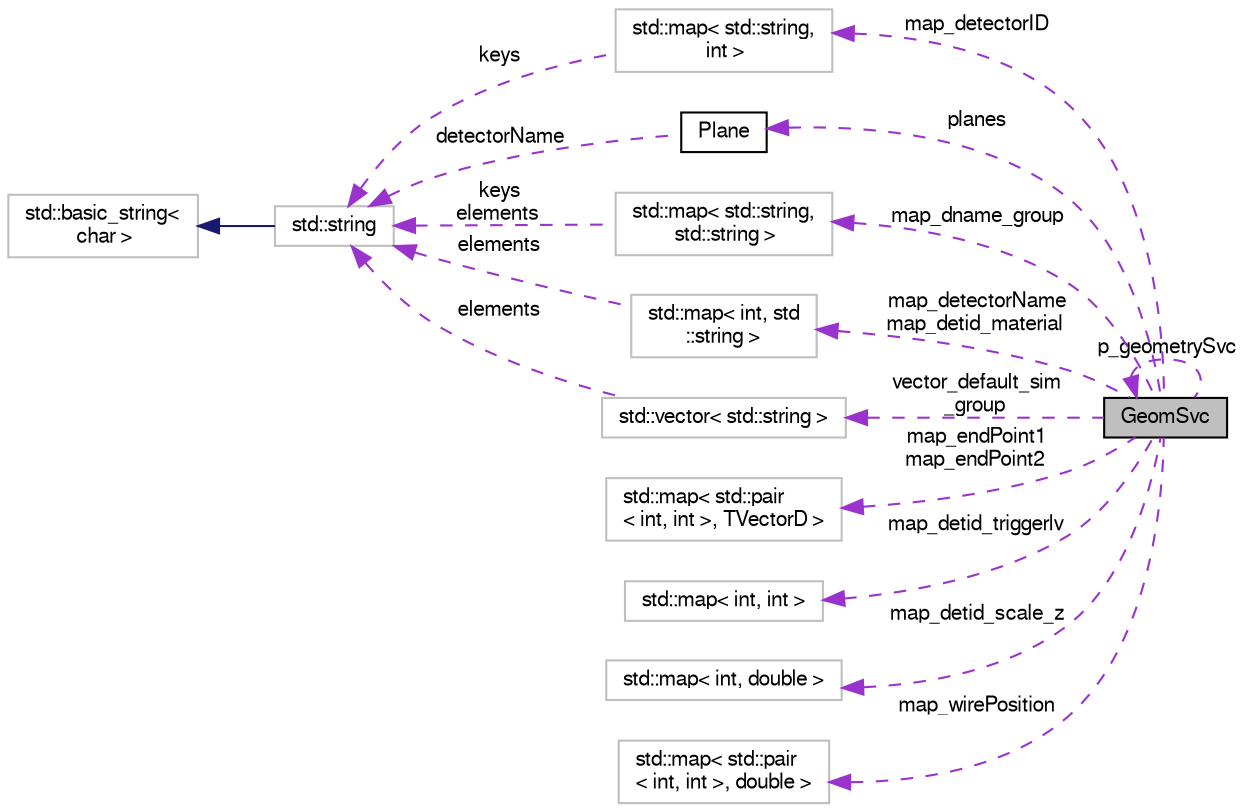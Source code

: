 digraph "GeomSvc"
{
  bgcolor="transparent";
  edge [fontname="FreeSans",fontsize="10",labelfontname="FreeSans",labelfontsize="10"];
  node [fontname="FreeSans",fontsize="10",shape=record];
  rankdir="LR";
  Node1 [label="GeomSvc",height=0.2,width=0.4,color="black", fillcolor="grey75", style="filled" fontcolor="black"];
  Node2 -> Node1 [dir="back",color="darkorchid3",fontsize="10",style="dashed",label=" map_detectorID" ,fontname="FreeSans"];
  Node2 [label="std::map\< std::string,\l int \>",height=0.2,width=0.4,color="grey75"];
  Node3 -> Node2 [dir="back",color="darkorchid3",fontsize="10",style="dashed",label=" keys" ,fontname="FreeSans"];
  Node3 [label="std::string",height=0.2,width=0.4,color="grey75",tooltip="STL class. "];
  Node4 -> Node3 [dir="back",color="midnightblue",fontsize="10",style="solid",fontname="FreeSans"];
  Node4 [label="std::basic_string\<\l char \>",height=0.2,width=0.4,color="grey75",tooltip="STL class. "];
  Node5 -> Node1 [dir="back",color="darkorchid3",fontsize="10",style="dashed",label=" map_endPoint1\nmap_endPoint2" ,fontname="FreeSans"];
  Node5 [label="std::map\< std::pair\l\< int, int \>, TVectorD \>",height=0.2,width=0.4,color="grey75"];
  Node6 -> Node1 [dir="back",color="darkorchid3",fontsize="10",style="dashed",label=" map_detid_triggerlv" ,fontname="FreeSans"];
  Node6 [label="std::map\< int, int \>",height=0.2,width=0.4,color="grey75"];
  Node7 -> Node1 [dir="back",color="darkorchid3",fontsize="10",style="dashed",label=" map_detid_scale_z" ,fontname="FreeSans"];
  Node7 [label="std::map\< int, double \>",height=0.2,width=0.4,color="grey75"];
  Node8 -> Node1 [dir="back",color="darkorchid3",fontsize="10",style="dashed",label=" planes" ,fontname="FreeSans"];
  Node8 [label="Plane",height=0.2,width=0.4,color="black",URL="$dc/d90/classPlane.html"];
  Node3 -> Node8 [dir="back",color="darkorchid3",fontsize="10",style="dashed",label=" detectorName" ,fontname="FreeSans"];
  Node1 -> Node1 [dir="back",color="darkorchid3",fontsize="10",style="dashed",label=" p_geometrySvc" ,fontname="FreeSans"];
  Node9 -> Node1 [dir="back",color="darkorchid3",fontsize="10",style="dashed",label=" map_dname_group" ,fontname="FreeSans"];
  Node9 [label="std::map\< std::string,\l std::string \>",height=0.2,width=0.4,color="grey75"];
  Node3 -> Node9 [dir="back",color="darkorchid3",fontsize="10",style="dashed",label=" keys\nelements" ,fontname="FreeSans"];
  Node10 -> Node1 [dir="back",color="darkorchid3",fontsize="10",style="dashed",label=" map_wirePosition" ,fontname="FreeSans"];
  Node10 [label="std::map\< std::pair\l\< int, int \>, double \>",height=0.2,width=0.4,color="grey75"];
  Node11 -> Node1 [dir="back",color="darkorchid3",fontsize="10",style="dashed",label=" map_detectorName\nmap_detid_material" ,fontname="FreeSans"];
  Node11 [label="std::map\< int, std\l::string \>",height=0.2,width=0.4,color="grey75"];
  Node3 -> Node11 [dir="back",color="darkorchid3",fontsize="10",style="dashed",label=" elements" ,fontname="FreeSans"];
  Node12 -> Node1 [dir="back",color="darkorchid3",fontsize="10",style="dashed",label=" vector_default_sim\l_group" ,fontname="FreeSans"];
  Node12 [label="std::vector\< std::string \>",height=0.2,width=0.4,color="grey75"];
  Node3 -> Node12 [dir="back",color="darkorchid3",fontsize="10",style="dashed",label=" elements" ,fontname="FreeSans"];
}
